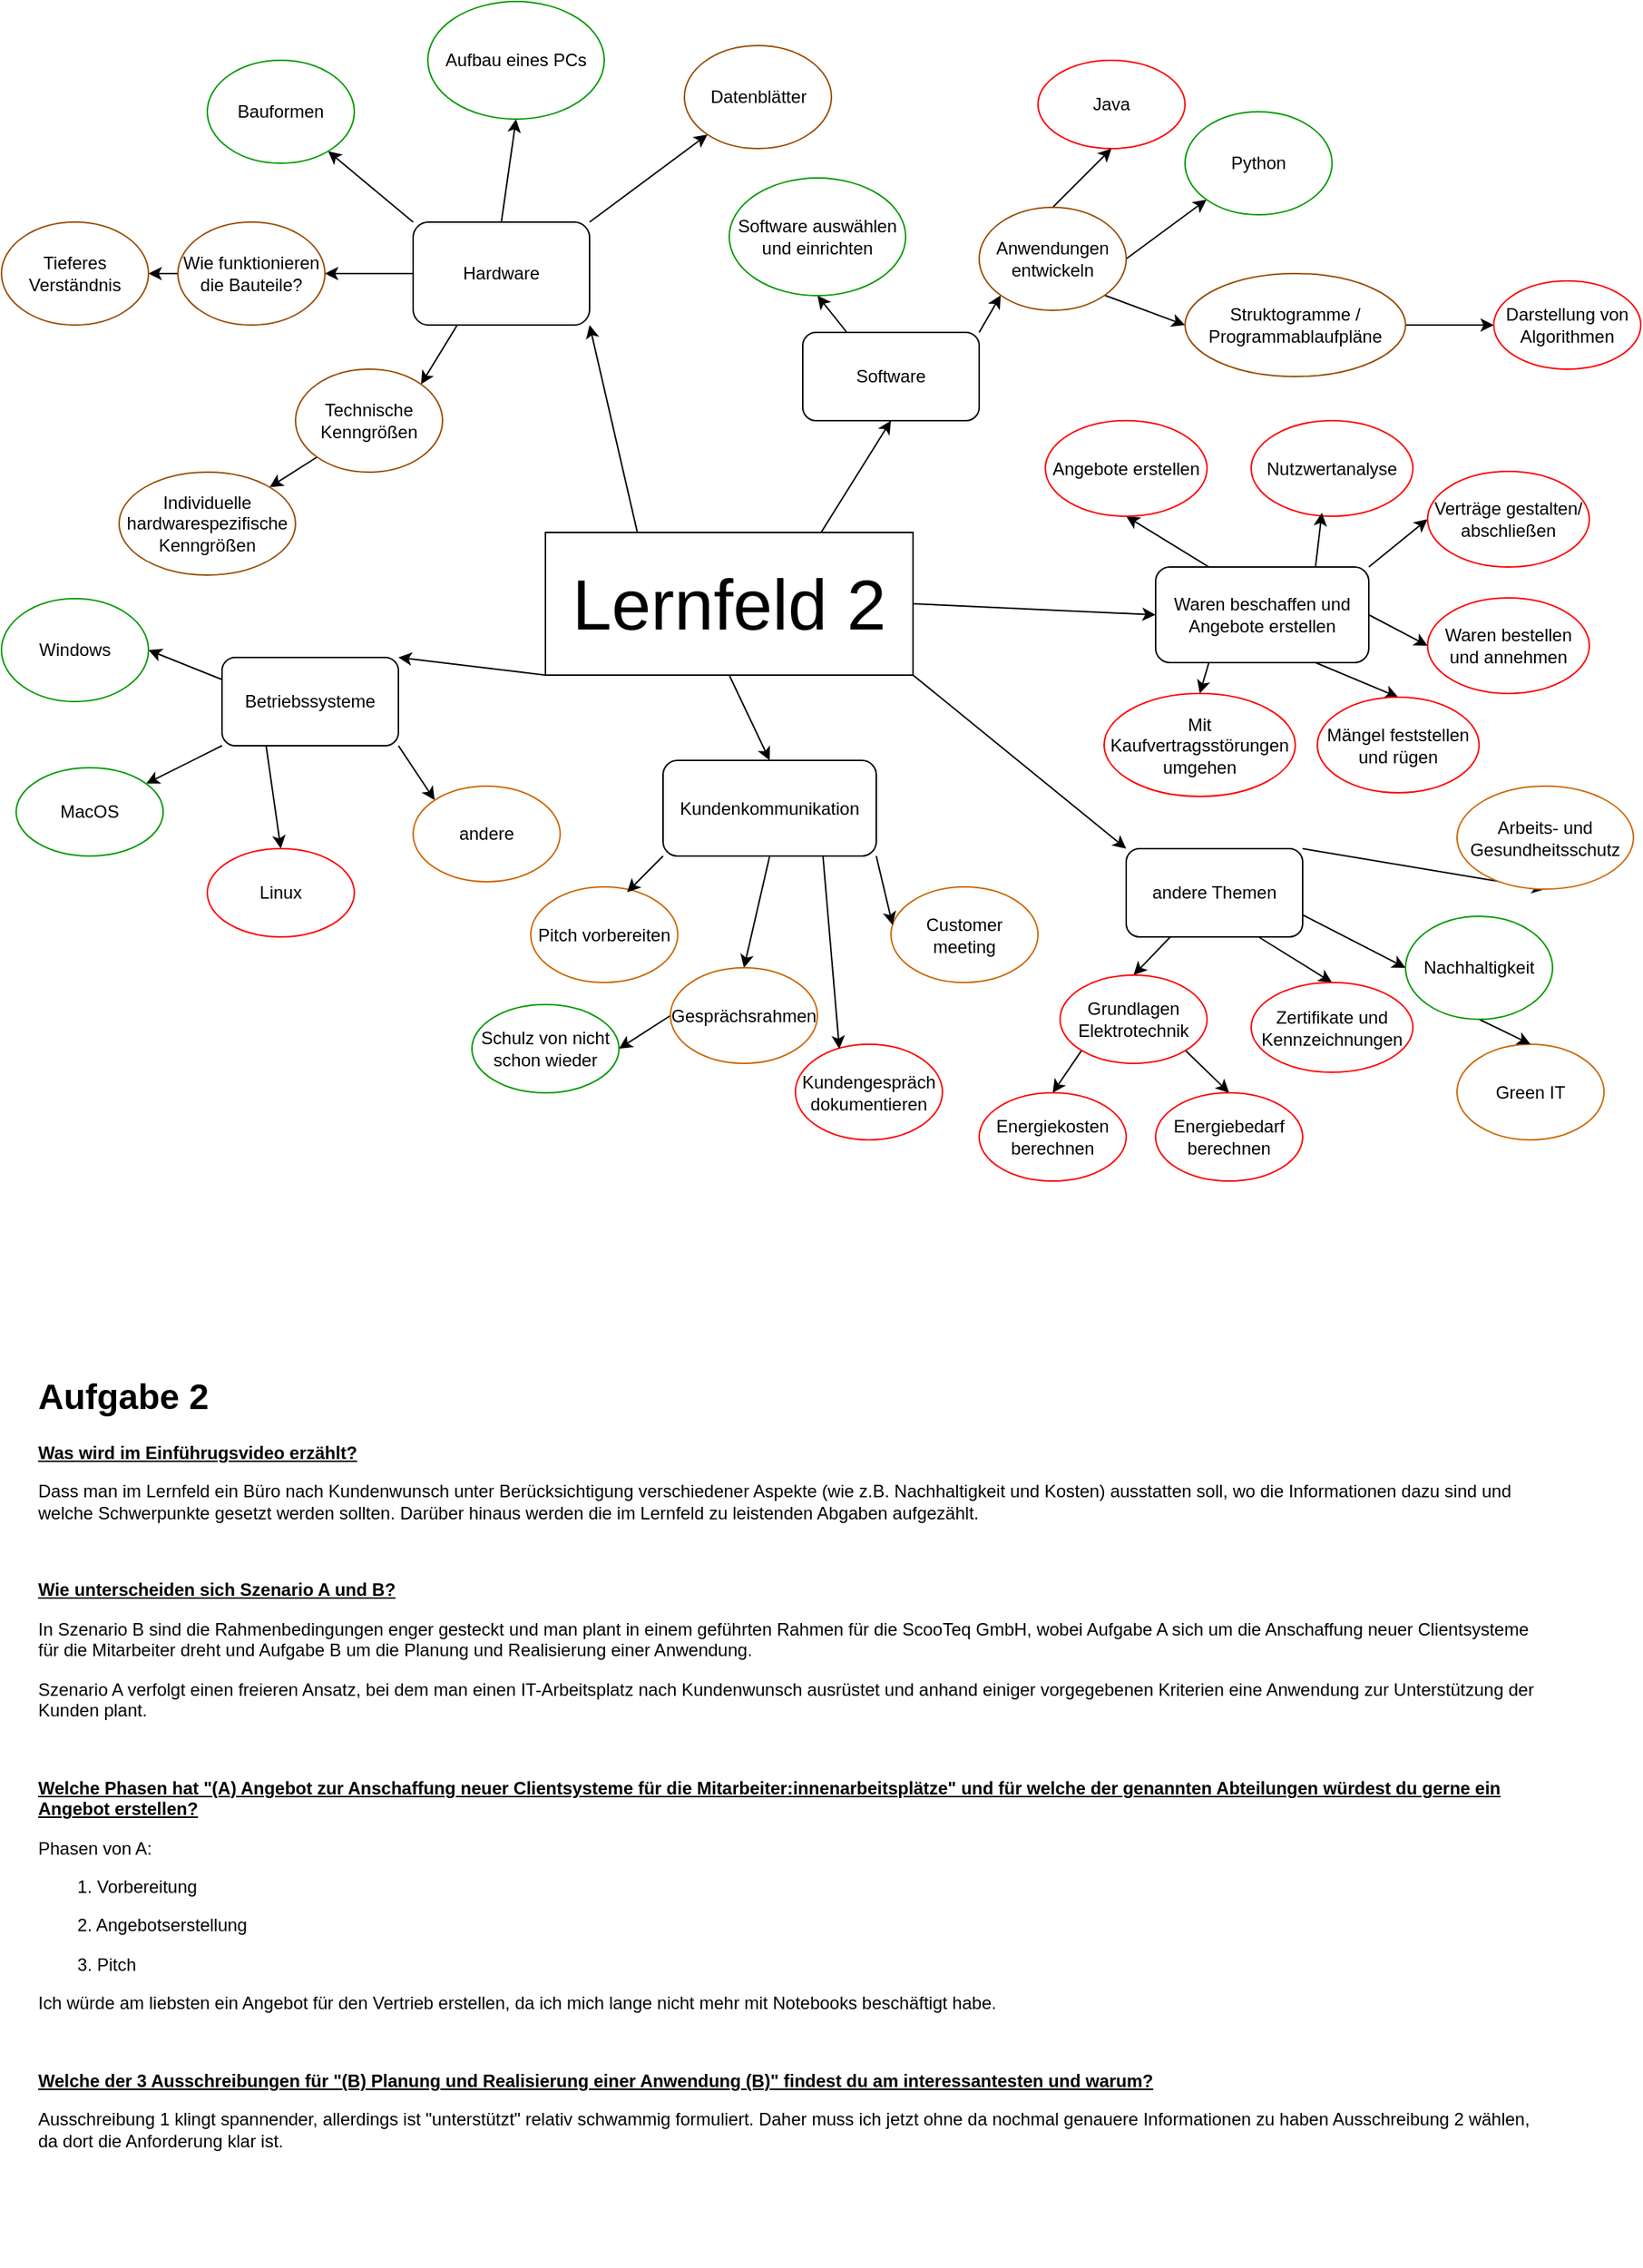 <mxfile version="24.7.17">
  <diagram name="Seite-1" id="yr1NRo_N65pnKRJFqBOE">
    <mxGraphModel dx="1652" dy="1838" grid="1" gridSize="10" guides="1" tooltips="1" connect="1" arrows="1" fold="1" page="1" pageScale="1" pageWidth="1169" pageHeight="827" math="0" shadow="0">
      <root>
        <mxCell id="0" />
        <mxCell id="1" parent="0" />
        <mxCell id="Xx2GBMWKzC-lwZOI1nZM-84" style="edgeStyle=none;rounded=0;orthogonalLoop=1;jettySize=auto;html=1;exitX=1;exitY=0;exitDx=0;exitDy=0;" edge="1" parent="1" source="Xx2GBMWKzC-lwZOI1nZM-1" target="Xx2GBMWKzC-lwZOI1nZM-14">
          <mxGeometry relative="1" as="geometry" />
        </mxCell>
        <mxCell id="Xx2GBMWKzC-lwZOI1nZM-85" style="edgeStyle=none;rounded=0;orthogonalLoop=1;jettySize=auto;html=1;exitX=0.5;exitY=0;exitDx=0;exitDy=0;entryX=0.5;entryY=1;entryDx=0;entryDy=0;" edge="1" parent="1" source="Xx2GBMWKzC-lwZOI1nZM-1" target="Xx2GBMWKzC-lwZOI1nZM-9">
          <mxGeometry relative="1" as="geometry" />
        </mxCell>
        <mxCell id="Xx2GBMWKzC-lwZOI1nZM-86" style="edgeStyle=none;rounded=0;orthogonalLoop=1;jettySize=auto;html=1;exitX=0;exitY=0;exitDx=0;exitDy=0;" edge="1" parent="1" source="Xx2GBMWKzC-lwZOI1nZM-1" target="Xx2GBMWKzC-lwZOI1nZM-11">
          <mxGeometry relative="1" as="geometry" />
        </mxCell>
        <mxCell id="Xx2GBMWKzC-lwZOI1nZM-87" style="edgeStyle=none;rounded=0;orthogonalLoop=1;jettySize=auto;html=1;exitX=0;exitY=0.5;exitDx=0;exitDy=0;entryX=1;entryY=0.5;entryDx=0;entryDy=0;" edge="1" parent="1" source="Xx2GBMWKzC-lwZOI1nZM-1" target="Xx2GBMWKzC-lwZOI1nZM-12">
          <mxGeometry relative="1" as="geometry" />
        </mxCell>
        <mxCell id="Xx2GBMWKzC-lwZOI1nZM-89" style="edgeStyle=none;rounded=0;orthogonalLoop=1;jettySize=auto;html=1;exitX=0.25;exitY=1;exitDx=0;exitDy=0;entryX=1;entryY=0;entryDx=0;entryDy=0;" edge="1" parent="1" source="Xx2GBMWKzC-lwZOI1nZM-1" target="Xx2GBMWKzC-lwZOI1nZM-15">
          <mxGeometry relative="1" as="geometry" />
        </mxCell>
        <mxCell id="Xx2GBMWKzC-lwZOI1nZM-1" value="Hardware" style="rounded=1;whiteSpace=wrap;html=1;" vertex="1" parent="1">
          <mxGeometry x="310" y="158" width="120" height="70" as="geometry" />
        </mxCell>
        <mxCell id="Xx2GBMWKzC-lwZOI1nZM-73" style="edgeStyle=none;rounded=0;orthogonalLoop=1;jettySize=auto;html=1;exitX=0;exitY=0.25;exitDx=0;exitDy=0;entryX=1;entryY=0.5;entryDx=0;entryDy=0;" edge="1" parent="1" source="Xx2GBMWKzC-lwZOI1nZM-2" target="Xx2GBMWKzC-lwZOI1nZM-4">
          <mxGeometry relative="1" as="geometry" />
        </mxCell>
        <mxCell id="Xx2GBMWKzC-lwZOI1nZM-74" style="edgeStyle=none;rounded=0;orthogonalLoop=1;jettySize=auto;html=1;exitX=0;exitY=1;exitDx=0;exitDy=0;" edge="1" parent="1" source="Xx2GBMWKzC-lwZOI1nZM-2" target="Xx2GBMWKzC-lwZOI1nZM-6">
          <mxGeometry relative="1" as="geometry" />
        </mxCell>
        <mxCell id="Xx2GBMWKzC-lwZOI1nZM-75" style="edgeStyle=none;rounded=0;orthogonalLoop=1;jettySize=auto;html=1;exitX=0.25;exitY=1;exitDx=0;exitDy=0;entryX=0.5;entryY=0;entryDx=0;entryDy=0;" edge="1" parent="1" source="Xx2GBMWKzC-lwZOI1nZM-2" target="Xx2GBMWKzC-lwZOI1nZM-5">
          <mxGeometry relative="1" as="geometry" />
        </mxCell>
        <mxCell id="Xx2GBMWKzC-lwZOI1nZM-76" style="edgeStyle=none;rounded=0;orthogonalLoop=1;jettySize=auto;html=1;exitX=1;exitY=1;exitDx=0;exitDy=0;entryX=0;entryY=0;entryDx=0;entryDy=0;" edge="1" parent="1" source="Xx2GBMWKzC-lwZOI1nZM-2" target="Xx2GBMWKzC-lwZOI1nZM-7">
          <mxGeometry relative="1" as="geometry" />
        </mxCell>
        <mxCell id="Xx2GBMWKzC-lwZOI1nZM-2" value="Betriebssysteme" style="rounded=1;whiteSpace=wrap;html=1;" vertex="1" parent="1">
          <mxGeometry x="180" y="454" width="120" height="60" as="geometry" />
        </mxCell>
        <mxCell id="Xx2GBMWKzC-lwZOI1nZM-90" style="edgeStyle=none;rounded=0;orthogonalLoop=1;jettySize=auto;html=1;exitX=0.25;exitY=0;exitDx=0;exitDy=0;entryX=0.5;entryY=1;entryDx=0;entryDy=0;" edge="1" parent="1" source="Xx2GBMWKzC-lwZOI1nZM-3" target="Xx2GBMWKzC-lwZOI1nZM-20">
          <mxGeometry relative="1" as="geometry" />
        </mxCell>
        <mxCell id="Xx2GBMWKzC-lwZOI1nZM-91" style="edgeStyle=none;rounded=0;orthogonalLoop=1;jettySize=auto;html=1;exitX=1;exitY=0;exitDx=0;exitDy=0;entryX=0;entryY=1;entryDx=0;entryDy=0;" edge="1" parent="1" source="Xx2GBMWKzC-lwZOI1nZM-3" target="Xx2GBMWKzC-lwZOI1nZM-41">
          <mxGeometry relative="1" as="geometry" />
        </mxCell>
        <mxCell id="Xx2GBMWKzC-lwZOI1nZM-3" value="Software" style="rounded=1;whiteSpace=wrap;html=1;" vertex="1" parent="1">
          <mxGeometry x="575" y="233" width="120" height="60" as="geometry" />
        </mxCell>
        <mxCell id="Xx2GBMWKzC-lwZOI1nZM-4" value="Windows" style="ellipse;whiteSpace=wrap;html=1;strokeColor=#009900;" vertex="1" parent="1">
          <mxGeometry x="30" y="414" width="100" height="70" as="geometry" />
        </mxCell>
        <mxCell id="Xx2GBMWKzC-lwZOI1nZM-5" value="Linux" style="ellipse;whiteSpace=wrap;html=1;strokeColor=#FF0000;" vertex="1" parent="1">
          <mxGeometry x="170" y="584" width="100" height="60" as="geometry" />
        </mxCell>
        <mxCell id="Xx2GBMWKzC-lwZOI1nZM-6" value="MacOS" style="ellipse;whiteSpace=wrap;html=1;strokeColor=#009900;" vertex="1" parent="1">
          <mxGeometry x="40" y="529" width="100" height="60" as="geometry" />
        </mxCell>
        <mxCell id="Xx2GBMWKzC-lwZOI1nZM-7" value="andere" style="ellipse;whiteSpace=wrap;html=1;strokeColor=#CC6600;" vertex="1" parent="1">
          <mxGeometry x="310" y="541.5" width="100" height="65" as="geometry" />
        </mxCell>
        <mxCell id="Xx2GBMWKzC-lwZOI1nZM-9" value="Aufbau eines PCs" style="ellipse;whiteSpace=wrap;html=1;strokeColor=#009900;" vertex="1" parent="1">
          <mxGeometry x="320" y="8" width="120" height="80" as="geometry" />
        </mxCell>
        <mxCell id="Xx2GBMWKzC-lwZOI1nZM-11" value="Bauformen" style="ellipse;whiteSpace=wrap;html=1;strokeColor=#009900;" vertex="1" parent="1">
          <mxGeometry x="170" y="48" width="100" height="70" as="geometry" />
        </mxCell>
        <mxCell id="Xx2GBMWKzC-lwZOI1nZM-17" style="edgeStyle=orthogonalEdgeStyle;rounded=0;orthogonalLoop=1;jettySize=auto;html=1;exitX=0;exitY=0.5;exitDx=0;exitDy=0;entryX=1;entryY=0.5;entryDx=0;entryDy=0;" edge="1" parent="1" source="Xx2GBMWKzC-lwZOI1nZM-12" target="Xx2GBMWKzC-lwZOI1nZM-16">
          <mxGeometry relative="1" as="geometry" />
        </mxCell>
        <mxCell id="Xx2GBMWKzC-lwZOI1nZM-12" value="Wie funktionieren die Bauteile?" style="ellipse;whiteSpace=wrap;html=1;strokeColor=#994C00;" vertex="1" parent="1">
          <mxGeometry x="150" y="158" width="100" height="70" as="geometry" />
        </mxCell>
        <mxCell id="Xx2GBMWKzC-lwZOI1nZM-14" value="Datenblätter" style="ellipse;whiteSpace=wrap;html=1;strokeColor=#994C00;" vertex="1" parent="1">
          <mxGeometry x="494.5" y="38" width="100" height="70" as="geometry" />
        </mxCell>
        <mxCell id="Xx2GBMWKzC-lwZOI1nZM-57" style="edgeStyle=none;rounded=0;orthogonalLoop=1;jettySize=auto;html=1;exitX=0;exitY=1;exitDx=0;exitDy=0;entryX=1;entryY=0;entryDx=0;entryDy=0;" edge="1" parent="1" source="Xx2GBMWKzC-lwZOI1nZM-15" target="Xx2GBMWKzC-lwZOI1nZM-18">
          <mxGeometry relative="1" as="geometry" />
        </mxCell>
        <mxCell id="Xx2GBMWKzC-lwZOI1nZM-15" value="Technische Kenngrößen" style="ellipse;whiteSpace=wrap;html=1;strokeColor=#994C00;" vertex="1" parent="1">
          <mxGeometry x="230" y="258" width="100" height="70" as="geometry" />
        </mxCell>
        <mxCell id="Xx2GBMWKzC-lwZOI1nZM-16" value="Tieferes Verständnis" style="ellipse;whiteSpace=wrap;html=1;strokeColor=#994C00;" vertex="1" parent="1">
          <mxGeometry x="30" y="158" width="100" height="70" as="geometry" />
        </mxCell>
        <mxCell id="Xx2GBMWKzC-lwZOI1nZM-18" value="Individuelle hardwarespezifische Kenngrößen" style="ellipse;whiteSpace=wrap;html=1;strokeColor=#994C00;" vertex="1" parent="1">
          <mxGeometry x="110" y="328" width="120" height="70" as="geometry" />
        </mxCell>
        <mxCell id="Xx2GBMWKzC-lwZOI1nZM-20" value="Software auswählen und einrichten" style="ellipse;whiteSpace=wrap;html=1;strokeColor=#009900;" vertex="1" parent="1">
          <mxGeometry x="525" y="128" width="120" height="80" as="geometry" />
        </mxCell>
        <mxCell id="Xx2GBMWKzC-lwZOI1nZM-99" style="edgeStyle=none;rounded=0;orthogonalLoop=1;jettySize=auto;html=1;exitX=1;exitY=0;exitDx=0;exitDy=0;entryX=0.5;entryY=1;entryDx=0;entryDy=0;" edge="1" parent="1" source="Xx2GBMWKzC-lwZOI1nZM-21" target="Xx2GBMWKzC-lwZOI1nZM-34">
          <mxGeometry relative="1" as="geometry" />
        </mxCell>
        <mxCell id="Xx2GBMWKzC-lwZOI1nZM-100" style="edgeStyle=none;rounded=0;orthogonalLoop=1;jettySize=auto;html=1;exitX=1;exitY=0.75;exitDx=0;exitDy=0;entryX=0;entryY=0.5;entryDx=0;entryDy=0;" edge="1" parent="1" source="Xx2GBMWKzC-lwZOI1nZM-21" target="Xx2GBMWKzC-lwZOI1nZM-32">
          <mxGeometry relative="1" as="geometry" />
        </mxCell>
        <mxCell id="Xx2GBMWKzC-lwZOI1nZM-101" style="edgeStyle=none;rounded=0;orthogonalLoop=1;jettySize=auto;html=1;exitX=0.75;exitY=1;exitDx=0;exitDy=0;entryX=0.5;entryY=0;entryDx=0;entryDy=0;" edge="1" parent="1" source="Xx2GBMWKzC-lwZOI1nZM-21" target="Xx2GBMWKzC-lwZOI1nZM-29">
          <mxGeometry relative="1" as="geometry" />
        </mxCell>
        <mxCell id="Xx2GBMWKzC-lwZOI1nZM-102" style="edgeStyle=none;rounded=0;orthogonalLoop=1;jettySize=auto;html=1;exitX=0.25;exitY=1;exitDx=0;exitDy=0;entryX=0.5;entryY=0;entryDx=0;entryDy=0;" edge="1" parent="1" source="Xx2GBMWKzC-lwZOI1nZM-21" target="Xx2GBMWKzC-lwZOI1nZM-23">
          <mxGeometry relative="1" as="geometry" />
        </mxCell>
        <mxCell id="Xx2GBMWKzC-lwZOI1nZM-21" value="andere Themen" style="rounded=1;whiteSpace=wrap;html=1;" vertex="1" parent="1">
          <mxGeometry x="795" y="584" width="120" height="60" as="geometry" />
        </mxCell>
        <mxCell id="Xx2GBMWKzC-lwZOI1nZM-58" style="edgeStyle=none;rounded=0;orthogonalLoop=1;jettySize=auto;html=1;exitX=0;exitY=1;exitDx=0;exitDy=0;entryX=0.5;entryY=0;entryDx=0;entryDy=0;" edge="1" parent="1" source="Xx2GBMWKzC-lwZOI1nZM-23" target="Xx2GBMWKzC-lwZOI1nZM-24">
          <mxGeometry relative="1" as="geometry" />
        </mxCell>
        <mxCell id="Xx2GBMWKzC-lwZOI1nZM-59" style="edgeStyle=none;rounded=0;orthogonalLoop=1;jettySize=auto;html=1;exitX=1;exitY=1;exitDx=0;exitDy=0;entryX=0.5;entryY=0;entryDx=0;entryDy=0;" edge="1" parent="1" source="Xx2GBMWKzC-lwZOI1nZM-23" target="Xx2GBMWKzC-lwZOI1nZM-25">
          <mxGeometry relative="1" as="geometry" />
        </mxCell>
        <mxCell id="Xx2GBMWKzC-lwZOI1nZM-23" value="Grundlagen Elektrotechnik" style="ellipse;whiteSpace=wrap;html=1;strokeColor=#FF0000;" vertex="1" parent="1">
          <mxGeometry x="750" y="670" width="100" height="60" as="geometry" />
        </mxCell>
        <mxCell id="Xx2GBMWKzC-lwZOI1nZM-24" value="Energiekosten berechnen" style="ellipse;whiteSpace=wrap;html=1;strokeColor=#FF0000;" vertex="1" parent="1">
          <mxGeometry x="695" y="750" width="100" height="60" as="geometry" />
        </mxCell>
        <mxCell id="Xx2GBMWKzC-lwZOI1nZM-25" value="Energiebedarf berechnen" style="ellipse;whiteSpace=wrap;html=1;strokeColor=#FF0000;" vertex="1" parent="1">
          <mxGeometry x="815" y="750" width="100" height="60" as="geometry" />
        </mxCell>
        <mxCell id="Xx2GBMWKzC-lwZOI1nZM-29" value="Zertifikate und Kennzeichnungen" style="ellipse;whiteSpace=wrap;html=1;strokeColor=#FF0000;" vertex="1" parent="1">
          <mxGeometry x="880" y="675" width="110" height="61" as="geometry" />
        </mxCell>
        <mxCell id="Xx2GBMWKzC-lwZOI1nZM-31" value="Green IT" style="ellipse;whiteSpace=wrap;html=1;strokeColor=#CC6600;" vertex="1" parent="1">
          <mxGeometry x="1020" y="717" width="100" height="65" as="geometry" />
        </mxCell>
        <mxCell id="Xx2GBMWKzC-lwZOI1nZM-113" style="edgeStyle=none;rounded=0;orthogonalLoop=1;jettySize=auto;html=1;exitX=0.5;exitY=1;exitDx=0;exitDy=0;entryX=0.5;entryY=0;entryDx=0;entryDy=0;" edge="1" parent="1" source="Xx2GBMWKzC-lwZOI1nZM-32" target="Xx2GBMWKzC-lwZOI1nZM-31">
          <mxGeometry relative="1" as="geometry" />
        </mxCell>
        <mxCell id="Xx2GBMWKzC-lwZOI1nZM-32" value="Nachhaltigkeit" style="ellipse;whiteSpace=wrap;html=1;strokeColor=#009900;" vertex="1" parent="1">
          <mxGeometry x="985" y="630" width="100" height="70" as="geometry" />
        </mxCell>
        <mxCell id="Xx2GBMWKzC-lwZOI1nZM-34" value="Arbeits- und Gesundheitsschutz" style="ellipse;whiteSpace=wrap;html=1;strokeColor=#CC6600;" vertex="1" parent="1">
          <mxGeometry x="1020" y="541.5" width="120" height="70" as="geometry" />
        </mxCell>
        <mxCell id="Xx2GBMWKzC-lwZOI1nZM-77" style="edgeStyle=none;rounded=0;orthogonalLoop=1;jettySize=auto;html=1;exitX=0;exitY=1;exitDx=0;exitDy=0;entryX=1;entryY=0;entryDx=0;entryDy=0;" edge="1" parent="1" source="Xx2GBMWKzC-lwZOI1nZM-39" target="Xx2GBMWKzC-lwZOI1nZM-2">
          <mxGeometry relative="1" as="geometry" />
        </mxCell>
        <mxCell id="Xx2GBMWKzC-lwZOI1nZM-79" style="edgeStyle=none;rounded=0;orthogonalLoop=1;jettySize=auto;html=1;exitX=0.5;exitY=1;exitDx=0;exitDy=0;entryX=0.5;entryY=0;entryDx=0;entryDy=0;" edge="1" parent="1" source="Xx2GBMWKzC-lwZOI1nZM-39" target="Xx2GBMWKzC-lwZOI1nZM-40">
          <mxGeometry relative="1" as="geometry" />
        </mxCell>
        <mxCell id="Xx2GBMWKzC-lwZOI1nZM-80" style="edgeStyle=none;rounded=0;orthogonalLoop=1;jettySize=auto;html=1;exitX=1;exitY=1;exitDx=0;exitDy=0;entryX=0;entryY=0;entryDx=0;entryDy=0;" edge="1" parent="1" source="Xx2GBMWKzC-lwZOI1nZM-39" target="Xx2GBMWKzC-lwZOI1nZM-21">
          <mxGeometry relative="1" as="geometry" />
        </mxCell>
        <mxCell id="Xx2GBMWKzC-lwZOI1nZM-81" style="edgeStyle=none;rounded=0;orthogonalLoop=1;jettySize=auto;html=1;exitX=1;exitY=0.5;exitDx=0;exitDy=0;entryX=0;entryY=0.5;entryDx=0;entryDy=0;" edge="1" parent="1" source="Xx2GBMWKzC-lwZOI1nZM-39" target="Xx2GBMWKzC-lwZOI1nZM-51">
          <mxGeometry relative="1" as="geometry" />
        </mxCell>
        <mxCell id="Xx2GBMWKzC-lwZOI1nZM-82" style="edgeStyle=none;rounded=0;orthogonalLoop=1;jettySize=auto;html=1;exitX=0.75;exitY=0;exitDx=0;exitDy=0;entryX=0.5;entryY=1;entryDx=0;entryDy=0;" edge="1" parent="1" source="Xx2GBMWKzC-lwZOI1nZM-39" target="Xx2GBMWKzC-lwZOI1nZM-3">
          <mxGeometry relative="1" as="geometry" />
        </mxCell>
        <mxCell id="Xx2GBMWKzC-lwZOI1nZM-111" style="edgeStyle=none;rounded=0;orthogonalLoop=1;jettySize=auto;html=1;exitX=0.25;exitY=0;exitDx=0;exitDy=0;entryX=1;entryY=1;entryDx=0;entryDy=0;" edge="1" parent="1" source="Xx2GBMWKzC-lwZOI1nZM-39" target="Xx2GBMWKzC-lwZOI1nZM-1">
          <mxGeometry relative="1" as="geometry" />
        </mxCell>
        <mxCell id="Xx2GBMWKzC-lwZOI1nZM-39" value="&lt;font style=&quot;font-size: 48px;&quot;&gt;Lernfeld 2&lt;/font&gt;" style="rounded=0;whiteSpace=wrap;html=1;" vertex="1" parent="1">
          <mxGeometry x="400" y="369" width="250" height="97" as="geometry" />
        </mxCell>
        <mxCell id="Xx2GBMWKzC-lwZOI1nZM-106" style="edgeStyle=none;rounded=0;orthogonalLoop=1;jettySize=auto;html=1;exitX=0.5;exitY=1;exitDx=0;exitDy=0;entryX=0.5;entryY=0;entryDx=0;entryDy=0;" edge="1" parent="1" source="Xx2GBMWKzC-lwZOI1nZM-40" target="Xx2GBMWKzC-lwZOI1nZM-53">
          <mxGeometry relative="1" as="geometry" />
        </mxCell>
        <mxCell id="Xx2GBMWKzC-lwZOI1nZM-40" value="Kundenkommunikation" style="rounded=1;whiteSpace=wrap;html=1;" vertex="1" parent="1">
          <mxGeometry x="480" y="524" width="145" height="65" as="geometry" />
        </mxCell>
        <mxCell id="Xx2GBMWKzC-lwZOI1nZM-61" style="edgeStyle=none;rounded=0;orthogonalLoop=1;jettySize=auto;html=1;exitX=1;exitY=1;exitDx=0;exitDy=0;entryX=0;entryY=0.5;entryDx=0;entryDy=0;" edge="1" parent="1" source="Xx2GBMWKzC-lwZOI1nZM-41" target="Xx2GBMWKzC-lwZOI1nZM-46">
          <mxGeometry relative="1" as="geometry" />
        </mxCell>
        <mxCell id="Xx2GBMWKzC-lwZOI1nZM-62" style="edgeStyle=none;rounded=0;orthogonalLoop=1;jettySize=auto;html=1;exitX=1;exitY=0.5;exitDx=0;exitDy=0;entryX=0;entryY=1;entryDx=0;entryDy=0;" edge="1" parent="1" source="Xx2GBMWKzC-lwZOI1nZM-41" target="Xx2GBMWKzC-lwZOI1nZM-43">
          <mxGeometry relative="1" as="geometry" />
        </mxCell>
        <mxCell id="Xx2GBMWKzC-lwZOI1nZM-63" style="edgeStyle=none;rounded=0;orthogonalLoop=1;jettySize=auto;html=1;exitX=0.5;exitY=0;exitDx=0;exitDy=0;entryX=0.5;entryY=1;entryDx=0;entryDy=0;" edge="1" parent="1" source="Xx2GBMWKzC-lwZOI1nZM-41" target="Xx2GBMWKzC-lwZOI1nZM-42">
          <mxGeometry relative="1" as="geometry" />
        </mxCell>
        <mxCell id="Xx2GBMWKzC-lwZOI1nZM-41" value="Anwendungen entwickeln" style="ellipse;whiteSpace=wrap;html=1;strokeColor=#994C00;" vertex="1" parent="1">
          <mxGeometry x="695" y="148" width="100" height="70" as="geometry" />
        </mxCell>
        <mxCell id="Xx2GBMWKzC-lwZOI1nZM-42" value="Java" style="ellipse;whiteSpace=wrap;html=1;strokeColor=#FF0000;" vertex="1" parent="1">
          <mxGeometry x="735" y="48" width="100" height="60" as="geometry" />
        </mxCell>
        <mxCell id="Xx2GBMWKzC-lwZOI1nZM-43" value="Python" style="ellipse;whiteSpace=wrap;html=1;strokeColor=#009900;" vertex="1" parent="1">
          <mxGeometry x="835" y="83" width="100" height="70" as="geometry" />
        </mxCell>
        <mxCell id="Xx2GBMWKzC-lwZOI1nZM-50" style="edgeStyle=orthogonalEdgeStyle;rounded=0;orthogonalLoop=1;jettySize=auto;html=1;exitX=1;exitY=0.5;exitDx=0;exitDy=0;entryX=0;entryY=0.5;entryDx=0;entryDy=0;" edge="1" parent="1" source="Xx2GBMWKzC-lwZOI1nZM-46" target="Xx2GBMWKzC-lwZOI1nZM-49">
          <mxGeometry relative="1" as="geometry" />
        </mxCell>
        <mxCell id="Xx2GBMWKzC-lwZOI1nZM-46" value="Struktogramme / Programmablaufpläne" style="ellipse;whiteSpace=wrap;html=1;strokeColor=#994C00;" vertex="1" parent="1">
          <mxGeometry x="835" y="193" width="150" height="70" as="geometry" />
        </mxCell>
        <mxCell id="Xx2GBMWKzC-lwZOI1nZM-49" value="Darstellung von Algorithmen" style="ellipse;whiteSpace=wrap;html=1;strokeColor=#FF0000;" vertex="1" parent="1">
          <mxGeometry x="1045" y="198" width="100" height="60" as="geometry" />
        </mxCell>
        <mxCell id="Xx2GBMWKzC-lwZOI1nZM-93" style="edgeStyle=none;rounded=0;orthogonalLoop=1;jettySize=auto;html=1;exitX=1;exitY=0;exitDx=0;exitDy=0;entryX=0;entryY=0.5;entryDx=0;entryDy=0;" edge="1" parent="1" source="Xx2GBMWKzC-lwZOI1nZM-51" target="Xx2GBMWKzC-lwZOI1nZM-69">
          <mxGeometry relative="1" as="geometry" />
        </mxCell>
        <mxCell id="Xx2GBMWKzC-lwZOI1nZM-95" style="edgeStyle=none;rounded=0;orthogonalLoop=1;jettySize=auto;html=1;exitX=1;exitY=0.5;exitDx=0;exitDy=0;entryX=0;entryY=0.5;entryDx=0;entryDy=0;" edge="1" parent="1" source="Xx2GBMWKzC-lwZOI1nZM-51" target="Xx2GBMWKzC-lwZOI1nZM-70">
          <mxGeometry relative="1" as="geometry" />
        </mxCell>
        <mxCell id="Xx2GBMWKzC-lwZOI1nZM-96" style="edgeStyle=none;rounded=0;orthogonalLoop=1;jettySize=auto;html=1;exitX=0.75;exitY=1;exitDx=0;exitDy=0;entryX=0.5;entryY=0;entryDx=0;entryDy=0;" edge="1" parent="1" source="Xx2GBMWKzC-lwZOI1nZM-51" target="Xx2GBMWKzC-lwZOI1nZM-71">
          <mxGeometry relative="1" as="geometry" />
        </mxCell>
        <mxCell id="Xx2GBMWKzC-lwZOI1nZM-97" style="edgeStyle=none;rounded=0;orthogonalLoop=1;jettySize=auto;html=1;exitX=0.25;exitY=1;exitDx=0;exitDy=0;entryX=0.5;entryY=0;entryDx=0;entryDy=0;" edge="1" parent="1" source="Xx2GBMWKzC-lwZOI1nZM-51" target="Xx2GBMWKzC-lwZOI1nZM-72">
          <mxGeometry relative="1" as="geometry" />
        </mxCell>
        <mxCell id="Xx2GBMWKzC-lwZOI1nZM-98" style="edgeStyle=none;rounded=0;orthogonalLoop=1;jettySize=auto;html=1;exitX=0.25;exitY=0;exitDx=0;exitDy=0;entryX=0.5;entryY=1;entryDx=0;entryDy=0;" edge="1" parent="1" source="Xx2GBMWKzC-lwZOI1nZM-51" target="Xx2GBMWKzC-lwZOI1nZM-67">
          <mxGeometry relative="1" as="geometry" />
        </mxCell>
        <mxCell id="Xx2GBMWKzC-lwZOI1nZM-51" value="Waren beschaffen und Angebote erstellen" style="rounded=1;whiteSpace=wrap;html=1;" vertex="1" parent="1">
          <mxGeometry x="815" y="392.5" width="145" height="65" as="geometry" />
        </mxCell>
        <mxCell id="Xx2GBMWKzC-lwZOI1nZM-52" value="Pitch vorbereiten" style="ellipse;whiteSpace=wrap;html=1;strokeColor=#CC6600;" vertex="1" parent="1">
          <mxGeometry x="390" y="610" width="100" height="65" as="geometry" />
        </mxCell>
        <mxCell id="Xx2GBMWKzC-lwZOI1nZM-112" style="edgeStyle=none;rounded=0;orthogonalLoop=1;jettySize=auto;html=1;exitX=0;exitY=0.5;exitDx=0;exitDy=0;entryX=1;entryY=0.5;entryDx=0;entryDy=0;" edge="1" parent="1" source="Xx2GBMWKzC-lwZOI1nZM-53" target="Xx2GBMWKzC-lwZOI1nZM-54">
          <mxGeometry relative="1" as="geometry" />
        </mxCell>
        <mxCell id="Xx2GBMWKzC-lwZOI1nZM-53" value="Gesprächsrahmen" style="ellipse;whiteSpace=wrap;html=1;strokeColor=#CC6600;" vertex="1" parent="1">
          <mxGeometry x="485" y="665" width="100" height="65" as="geometry" />
        </mxCell>
        <mxCell id="Xx2GBMWKzC-lwZOI1nZM-54" value="Schulz von nicht schon wieder" style="ellipse;whiteSpace=wrap;html=1;strokeColor=#009900;" vertex="1" parent="1">
          <mxGeometry x="350" y="690" width="100" height="60" as="geometry" />
        </mxCell>
        <mxCell id="Xx2GBMWKzC-lwZOI1nZM-64" value="Kundengespräch dokumentieren" style="ellipse;whiteSpace=wrap;html=1;strokeColor=#FF0000;" vertex="1" parent="1">
          <mxGeometry x="570" y="717" width="100" height="65" as="geometry" />
        </mxCell>
        <mxCell id="Xx2GBMWKzC-lwZOI1nZM-65" value="Customer meeting" style="ellipse;whiteSpace=wrap;html=1;strokeColor=#CC6600;" vertex="1" parent="1">
          <mxGeometry x="635" y="610" width="100" height="65" as="geometry" />
        </mxCell>
        <mxCell id="Xx2GBMWKzC-lwZOI1nZM-67" value="Angebote erstellen" style="ellipse;whiteSpace=wrap;html=1;strokeColor=#FF0000;" vertex="1" parent="1">
          <mxGeometry x="740" y="293" width="110" height="65" as="geometry" />
        </mxCell>
        <mxCell id="Xx2GBMWKzC-lwZOI1nZM-68" value="Nutzwertanalyse" style="ellipse;whiteSpace=wrap;html=1;strokeColor=#FF0000;" vertex="1" parent="1">
          <mxGeometry x="880" y="293" width="110" height="65" as="geometry" />
        </mxCell>
        <mxCell id="Xx2GBMWKzC-lwZOI1nZM-69" value="Verträge gestalten/ abschließen" style="ellipse;whiteSpace=wrap;html=1;strokeColor=#FF0000;" vertex="1" parent="1">
          <mxGeometry x="1000" y="327.5" width="110" height="65" as="geometry" />
        </mxCell>
        <mxCell id="Xx2GBMWKzC-lwZOI1nZM-70" value="Waren bestellen und annehmen" style="ellipse;whiteSpace=wrap;html=1;strokeColor=#FF0000;" vertex="1" parent="1">
          <mxGeometry x="1000" y="413.5" width="110" height="65" as="geometry" />
        </mxCell>
        <mxCell id="Xx2GBMWKzC-lwZOI1nZM-71" value="Mängel feststellen und rügen" style="ellipse;whiteSpace=wrap;html=1;strokeColor=#FF0000;" vertex="1" parent="1">
          <mxGeometry x="925" y="481" width="110" height="65" as="geometry" />
        </mxCell>
        <mxCell id="Xx2GBMWKzC-lwZOI1nZM-72" value="Mit Kaufvertragsstörungen umgehen" style="ellipse;whiteSpace=wrap;html=1;strokeColor=#FF0000;" vertex="1" parent="1">
          <mxGeometry x="780" y="478.5" width="130" height="70" as="geometry" />
        </mxCell>
        <mxCell id="Xx2GBMWKzC-lwZOI1nZM-92" style="edgeStyle=none;rounded=0;orthogonalLoop=1;jettySize=auto;html=1;exitX=0.75;exitY=0;exitDx=0;exitDy=0;entryX=0.437;entryY=0.963;entryDx=0;entryDy=0;entryPerimeter=0;" edge="1" parent="1" source="Xx2GBMWKzC-lwZOI1nZM-51" target="Xx2GBMWKzC-lwZOI1nZM-68">
          <mxGeometry relative="1" as="geometry" />
        </mxCell>
        <mxCell id="Xx2GBMWKzC-lwZOI1nZM-103" style="edgeStyle=none;rounded=0;orthogonalLoop=1;jettySize=auto;html=1;exitX=1;exitY=1;exitDx=0;exitDy=0;entryX=0.011;entryY=0.398;entryDx=0;entryDy=0;entryPerimeter=0;" edge="1" parent="1" source="Xx2GBMWKzC-lwZOI1nZM-40" target="Xx2GBMWKzC-lwZOI1nZM-65">
          <mxGeometry relative="1" as="geometry" />
        </mxCell>
        <mxCell id="Xx2GBMWKzC-lwZOI1nZM-104" style="edgeStyle=none;rounded=0;orthogonalLoop=1;jettySize=auto;html=1;exitX=0.75;exitY=1;exitDx=0;exitDy=0;entryX=0.299;entryY=0.049;entryDx=0;entryDy=0;entryPerimeter=0;" edge="1" parent="1" source="Xx2GBMWKzC-lwZOI1nZM-40" target="Xx2GBMWKzC-lwZOI1nZM-64">
          <mxGeometry relative="1" as="geometry" />
        </mxCell>
        <mxCell id="Xx2GBMWKzC-lwZOI1nZM-107" style="edgeStyle=none;rounded=0;orthogonalLoop=1;jettySize=auto;html=1;exitX=0;exitY=1;exitDx=0;exitDy=0;entryX=0.655;entryY=0.056;entryDx=0;entryDy=0;entryPerimeter=0;" edge="1" parent="1" source="Xx2GBMWKzC-lwZOI1nZM-40" target="Xx2GBMWKzC-lwZOI1nZM-52">
          <mxGeometry relative="1" as="geometry" />
        </mxCell>
        <mxCell id="Xx2GBMWKzC-lwZOI1nZM-110" value="&lt;h1 style=&quot;margin-top: 0px;&quot;&gt;Aufgabe 2&lt;/h1&gt;&lt;p&gt;&lt;b&gt;&lt;u&gt;Was wird im Einführugsvideo erzählt?&lt;/u&gt;&lt;/b&gt;&lt;/p&gt;&lt;p&gt;Dass man im Lernfeld ein Büro nach Kundenwunsch unter Berücksichtigung verschiedener Aspekte (wie z.B. Nachhaltigkeit und Kosten) ausstatten soll, wo die Informationen dazu sind und welche Schwerpunkte gesetzt werden sollten. Darüber hinaus werden die im Lernfeld zu leistenden Abgaben aufgezählt.&lt;/p&gt;&lt;p&gt;&lt;br&gt;&lt;/p&gt;&lt;p&gt;&lt;b&gt;&lt;u&gt;Wie unterscheiden sich Szenario A und B?&lt;/u&gt;&lt;/b&gt;&lt;/p&gt;&lt;p&gt;In Szenario B sind die Rahmenbedingungen enger gesteckt und man plant in einem geführten Rahmen für die&amp;nbsp;ScooTeq GmbH, wobei Aufgabe A sich um die Anschaffung neuer Clientsysteme für die Mitarbeiter dreht und Aufgabe B um die Planung und Realisierung einer Anwendung.&lt;/p&gt;&lt;p&gt;Szenario A verfolgt einen freieren Ansatz, bei dem man einen IT-Arbeitsplatz nach Kundenwunsch ausrüstet und anhand einiger vorgegebenen Kriterien eine Anwendung zur Unterstützung der Kunden plant.&lt;/p&gt;&lt;p&gt;&lt;b&gt;&lt;u&gt;&lt;br&gt;&lt;/u&gt;&lt;/b&gt;&lt;/p&gt;&lt;p&gt;&lt;b style=&quot;background-color: initial;&quot;&gt;&lt;u&gt;Welche Phasen hat &quot;(A) Angebot zur Anschaffung neuer Clientsysteme für die Mitarbeiter:innenarbeitsplätze&quot; und für welche der genannten Abteilungen würdest du gerne ein Angebot erstellen?&lt;/u&gt;&lt;/b&gt;&lt;/p&gt;&lt;p&gt;Phasen von A:&lt;/p&gt;&lt;p&gt;&lt;span style=&quot;white-space: pre;&quot;&gt;&#x9;&lt;/span&gt;1. Vorbereitung&lt;br&gt;&lt;/p&gt;&lt;p&gt;&lt;span style=&quot;white-space: pre;&quot;&gt;&#x9;&lt;/span&gt;2. Angebotserstellung&lt;br&gt;&lt;/p&gt;&lt;p&gt;&lt;span style=&quot;white-space: pre;&quot;&gt;&#x9;&lt;/span&gt;3. Pitch&lt;br&gt;&lt;/p&gt;&lt;p&gt;Ich würde am liebsten ein Angebot für den Vertrieb erstellen, da ich mich lange nicht mehr mit Notebooks beschäftigt habe.&lt;/p&gt;&lt;p&gt;&lt;br&gt;&lt;/p&gt;&lt;p&gt;&lt;b&gt;&lt;u&gt;Welche der 3 Ausschreibungen für &quot;(B) Planung und Realisierung einer Anwendung (B)&quot; findest du am interessantesten und warum?&lt;/u&gt;&lt;/b&gt;&lt;/p&gt;&lt;p&gt;Ausschreibung 1 klingt spannender, allerdings ist &quot;unterstützt&quot; relativ schwammig formuliert. Daher muss ich jetzt ohne da nochmal genauere Informationen zu haben Ausschreibung 2 wählen, da dort die Anforderung klar ist.&lt;/p&gt;" style="text;html=1;whiteSpace=wrap;overflow=hidden;rounded=0;" vertex="1" parent="1">
          <mxGeometry x="52.5" y="936" width="1020" height="609" as="geometry" />
        </mxCell>
      </root>
    </mxGraphModel>
  </diagram>
</mxfile>
